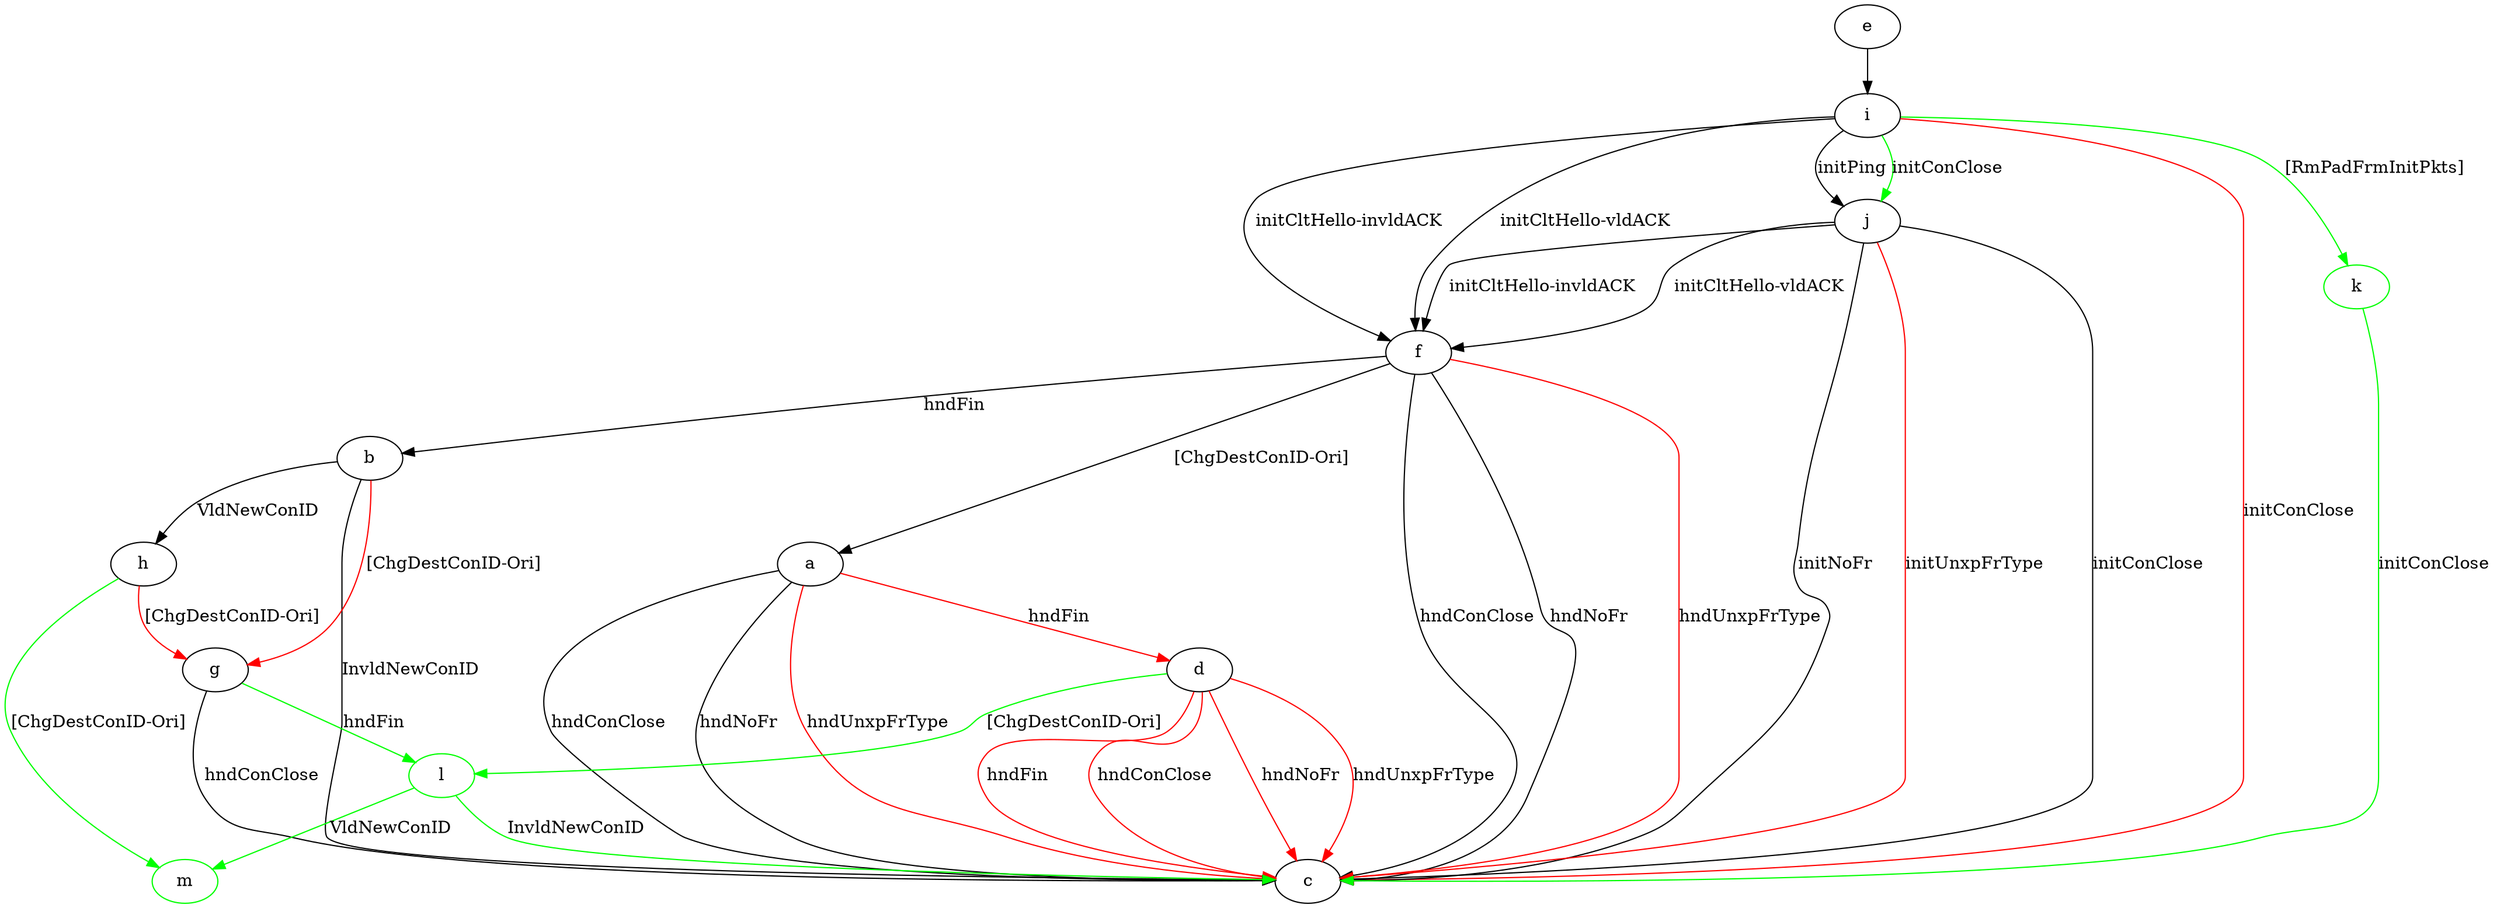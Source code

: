 digraph "" {
	a -> c	[key=0,
		label="hndConClose "];
	a -> c	[key=1,
		label="hndNoFr "];
	a -> c	[key=2,
		color=red,
		label="hndUnxpFrType "];
	a -> d	[key=0,
		color=red,
		label="hndFin "];
	b -> c	[key=0,
		label="InvldNewConID "];
	b -> g	[key=0,
		color=red,
		label="[ChgDestConID-Ori] "];
	b -> h	[key=0,
		label="VldNewConID "];
	d -> c	[key=0,
		color=red,
		label="hndFin "];
	d -> c	[key=1,
		color=red,
		label="hndConClose "];
	d -> c	[key=2,
		color=red,
		label="hndNoFr "];
	d -> c	[key=3,
		color=red,
		label="hndUnxpFrType "];
	l	[color=green];
	d -> l	[key=0,
		color=green,
		label="[ChgDestConID-Ori] "];
	e -> i	[key=0];
	f -> a	[key=0,
		label="[ChgDestConID-Ori] "];
	f -> b	[key=0,
		label="hndFin "];
	f -> c	[key=0,
		label="hndConClose "];
	f -> c	[key=1,
		label="hndNoFr "];
	f -> c	[key=2,
		color=red,
		label="hndUnxpFrType "];
	g -> c	[key=0,
		label="hndConClose "];
	g -> l	[key=0,
		color=green,
		label="hndFin "];
	h -> g	[key=0,
		color=red,
		label="[ChgDestConID-Ori] "];
	m	[color=green];
	h -> m	[key=0,
		color=green,
		label="[ChgDestConID-Ori] "];
	i -> c	[key=0,
		color=red,
		label="initConClose "];
	i -> f	[key=0,
		label="initCltHello-vldACK "];
	i -> f	[key=1,
		label="initCltHello-invldACK "];
	i -> j	[key=0,
		label="initPing "];
	i -> j	[key=1,
		color=green,
		label="initConClose "];
	k	[color=green];
	i -> k	[key=0,
		color=green,
		label="[RmPadFrmInitPkts] "];
	j -> c	[key=0,
		label="initConClose "];
	j -> c	[key=1,
		label="initNoFr "];
	j -> c	[key=2,
		color=red,
		label="initUnxpFrType "];
	j -> f	[key=0,
		label="initCltHello-vldACK "];
	j -> f	[key=1,
		label="initCltHello-invldACK "];
	k -> c	[key=0,
		color=green,
		label="initConClose "];
	l -> c	[key=0,
		color=green,
		label="InvldNewConID "];
	l -> m	[key=0,
		color=green,
		label="VldNewConID "];
}

